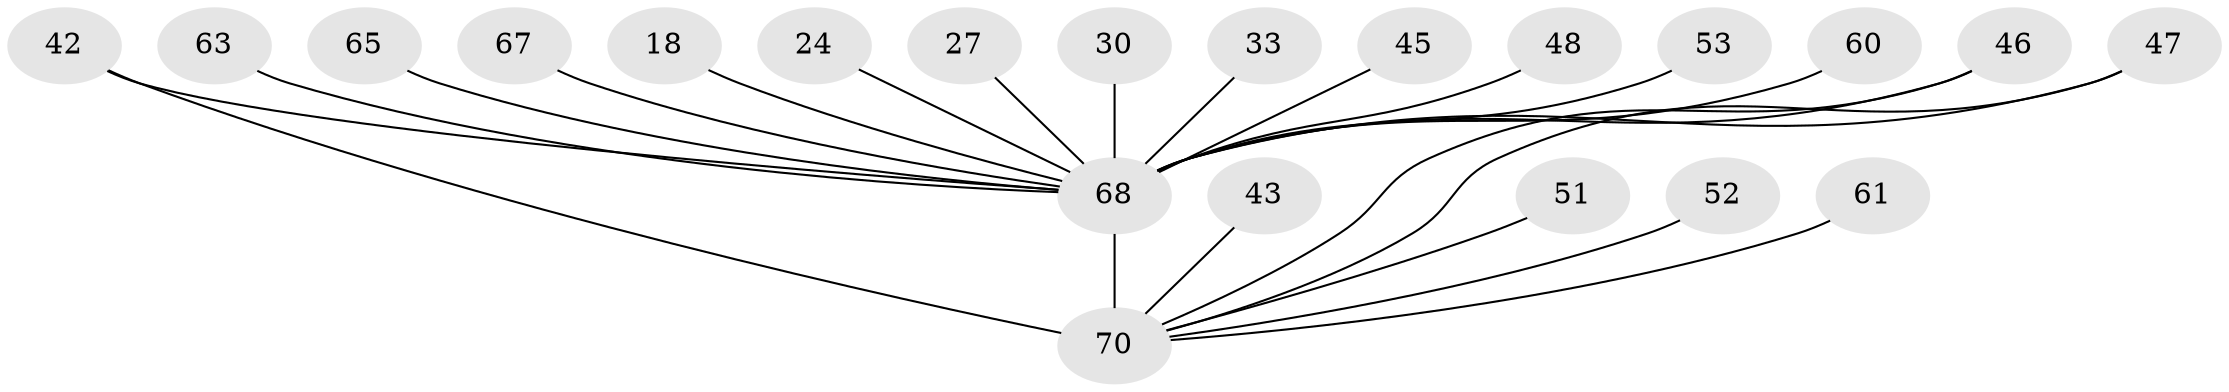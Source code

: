 // original degree distribution, {16: 0.014285714285714285, 22: 0.014285714285714285, 20: 0.02857142857142857, 19: 0.014285714285714285, 15: 0.014285714285714285, 17: 0.014285714285714285, 11: 0.014285714285714285, 14: 0.014285714285714285, 18: 0.014285714285714285, 4: 0.04285714285714286, 9: 0.014285714285714285, 5: 0.04285714285714286, 3: 0.22857142857142856, 2: 0.5285714285714286}
// Generated by graph-tools (version 1.1) at 2025/47/03/04/25 21:47:18]
// undirected, 21 vertices, 23 edges
graph export_dot {
graph [start="1"]
  node [color=gray90,style=filled];
  18;
  24;
  27;
  30;
  33;
  42 [super="+26+15"];
  43;
  45;
  46 [super="+31"];
  47;
  48;
  51;
  52;
  53;
  60 [super="+38"];
  61;
  63;
  65 [super="+62+21"];
  67 [super="+16+58"];
  68 [super="+64+25+5+59"];
  70 [super="+40+54+69"];
  18 -- 68 [weight=2];
  24 -- 68 [weight=2];
  27 -- 68 [weight=2];
  30 -- 68 [weight=2];
  33 -- 68 [weight=2];
  42 -- 70;
  42 -- 68 [weight=3];
  43 -- 70 [weight=2];
  45 -- 68 [weight=2];
  46 -- 70 [weight=2];
  46 -- 68 [weight=2];
  47 -- 68;
  47 -- 70;
  48 -- 68 [weight=2];
  51 -- 70 [weight=2];
  52 -- 70 [weight=2];
  53 -- 68 [weight=2];
  60 -- 68 [weight=3];
  61 -- 70 [weight=2];
  63 -- 68;
  65 -- 68 [weight=3];
  67 -- 68 [weight=4];
  68 -- 70 [weight=50];
}
